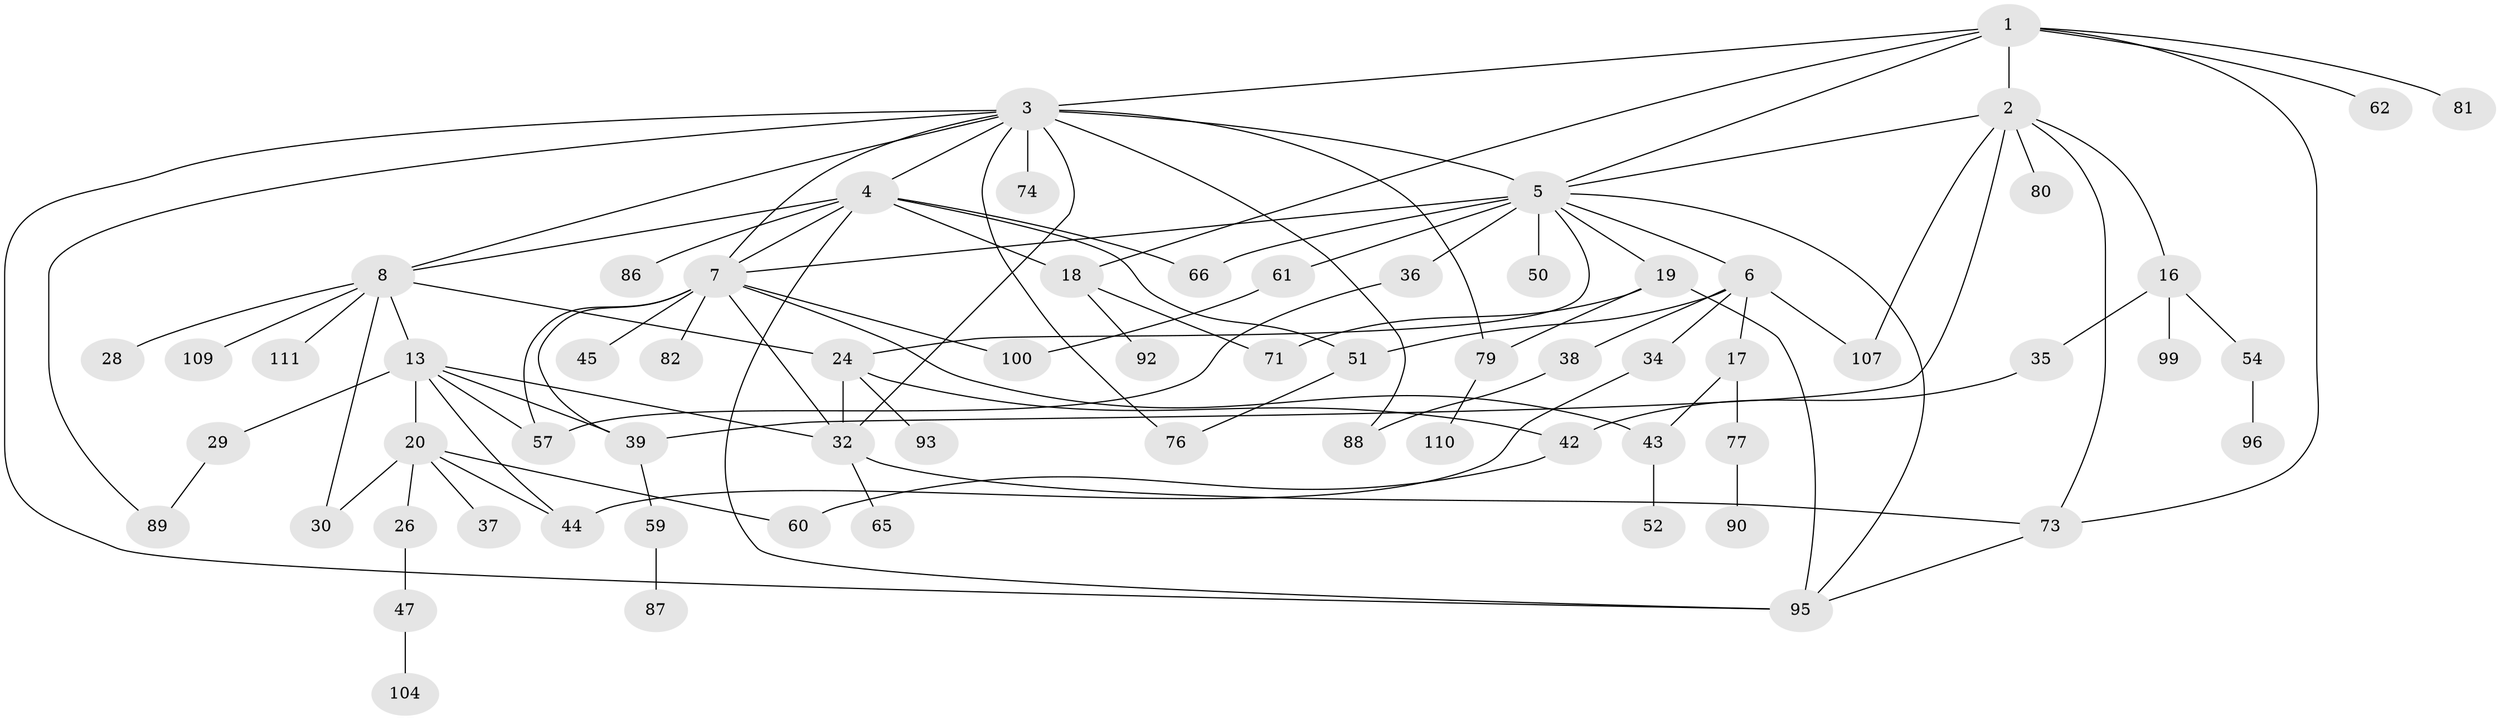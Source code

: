 // original degree distribution, {7: 0.014925373134328358, 9: 0.007462686567164179, 5: 0.05223880597014925, 6: 0.022388059701492536, 4: 0.14925373134328357, 2: 0.26119402985074625, 3: 0.208955223880597, 1: 0.2835820895522388}
// Generated by graph-tools (version 1.1) at 2025/16/03/04/25 18:16:50]
// undirected, 67 vertices, 101 edges
graph export_dot {
graph [start="1"]
  node [color=gray90,style=filled];
  1;
  2;
  3 [super="+11+64"];
  4 [super="+53+72+14"];
  5 [super="+21"];
  6 [super="+27+9"];
  7 [super="+85+63"];
  8 [super="+49+10"];
  13 [super="+15"];
  16;
  17 [super="+115"];
  18 [super="+25"];
  19 [super="+33"];
  20 [super="+23"];
  24 [super="+55"];
  26;
  28;
  29;
  30 [super="+75+108"];
  32 [super="+118+58"];
  34;
  35;
  36;
  37 [super="+40"];
  38 [super="+101"];
  39;
  42 [super="+83"];
  43;
  44 [super="+46"];
  45;
  47 [super="+56"];
  50;
  51;
  52 [super="+69"];
  54;
  57;
  59 [super="+106"];
  60;
  61;
  62;
  65 [super="+114"];
  66 [super="+113"];
  71 [super="+131"];
  73 [super="+126"];
  74 [super="+78"];
  76;
  77 [super="+91"];
  79;
  80;
  81;
  82 [super="+117"];
  86;
  87;
  88;
  89;
  90;
  92;
  93;
  95 [super="+127+105"];
  96;
  99;
  100;
  104;
  107;
  109;
  110;
  111;
  1 -- 2;
  1 -- 3;
  1 -- 5;
  1 -- 18;
  1 -- 62;
  1 -- 73;
  1 -- 81;
  2 -- 16;
  2 -- 39;
  2 -- 80;
  2 -- 107;
  2 -- 73;
  2 -- 5;
  3 -- 4;
  3 -- 7;
  3 -- 8;
  3 -- 74 [weight=2];
  3 -- 89;
  3 -- 32;
  3 -- 95;
  3 -- 79;
  3 -- 88 [weight=2];
  3 -- 76;
  3 -- 5 [weight=2];
  4 -- 66;
  4 -- 51;
  4 -- 7;
  4 -- 8;
  4 -- 18;
  4 -- 86;
  4 -- 95;
  5 -- 6;
  5 -- 19;
  5 -- 36;
  5 -- 66;
  5 -- 7;
  5 -- 50;
  5 -- 24;
  5 -- 61;
  5 -- 95;
  6 -- 17;
  6 -- 34 [weight=2];
  6 -- 107;
  6 -- 38;
  6 -- 51;
  7 -- 45;
  7 -- 39;
  7 -- 57;
  7 -- 82;
  7 -- 100;
  7 -- 43;
  7 -- 32;
  8 -- 13;
  8 -- 24;
  8 -- 28;
  8 -- 109;
  8 -- 30;
  8 -- 111;
  13 -- 29;
  13 -- 32;
  13 -- 20;
  13 -- 39;
  13 -- 57;
  13 -- 44;
  16 -- 35;
  16 -- 54;
  16 -- 99;
  17 -- 43;
  17 -- 77;
  18 -- 92;
  18 -- 71;
  19 -- 95;
  19 -- 79;
  19 -- 71;
  20 -- 37;
  20 -- 30;
  20 -- 26;
  20 -- 44;
  20 -- 60;
  24 -- 93;
  24 -- 42;
  24 -- 32;
  26 -- 47;
  29 -- 89;
  32 -- 73;
  32 -- 65;
  34 -- 44;
  35 -- 42 [weight=2];
  36 -- 57;
  38 -- 88;
  39 -- 59;
  42 -- 60;
  43 -- 52;
  47 -- 104;
  51 -- 76;
  54 -- 96;
  59 -- 87;
  61 -- 100;
  73 -- 95;
  77 -- 90;
  79 -- 110;
}
